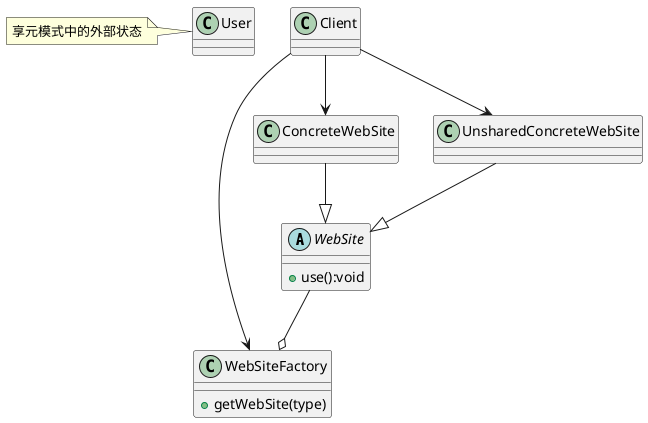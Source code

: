 @startuml

abstract class WebSite
class WebSiteFactory
class ConcreteWebSite
class UnsharedConcreteWebSite
class User
note left:享元模式中的外部状态
class Client

ConcreteWebSite --|> WebSite
UnsharedConcreteWebSite --|> WebSite

WebSite --o WebSiteFactory

Client --> ConcreteWebSite
Client --> UnsharedConcreteWebSite
Client --> WebSiteFactory

abstract class WebSite {
    +use():void
}

class WebSiteFactory {
    +getWebSite(type)
}

@enduml
